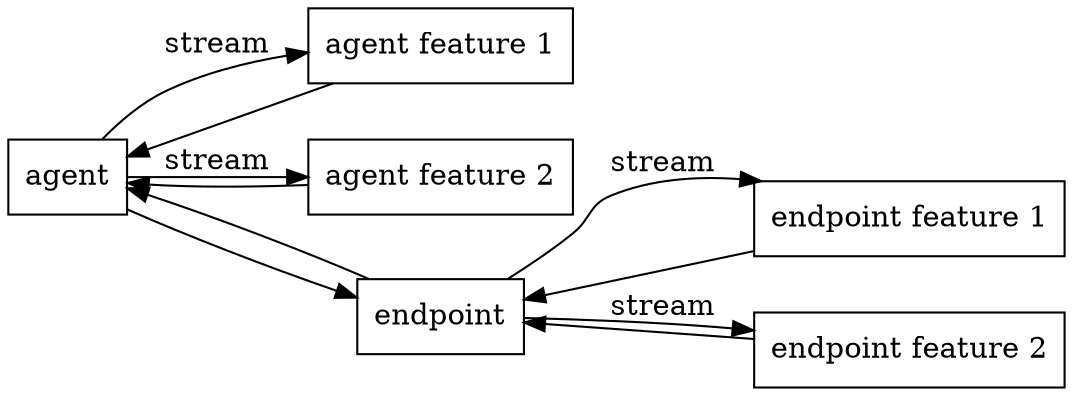 digraph flow {

  spline = false;
  overlap = false;
  remincross = true;
  rankdir = LR;
  node [shape = box];

  root = endpoint;

	agent -> "agent feature 1" [label="stream"];
  "agent feature 1" -> agent [weight=0];

  agent -> "agent feature 2" [label="stream"];
  "agent feature 2" -> agent [weight=0];

  endpoint -> agent ;
  agent -> endpoint [weight=0];

  endpoint -> "endpoint feature 1" [label="stream", weight=0];
  "endpoint feature 1" -> endpoint ;

  endpoint -> "endpoint feature 2" [label="stream", weight=0];
  "endpoint feature 2" -> endpoint ;


}

